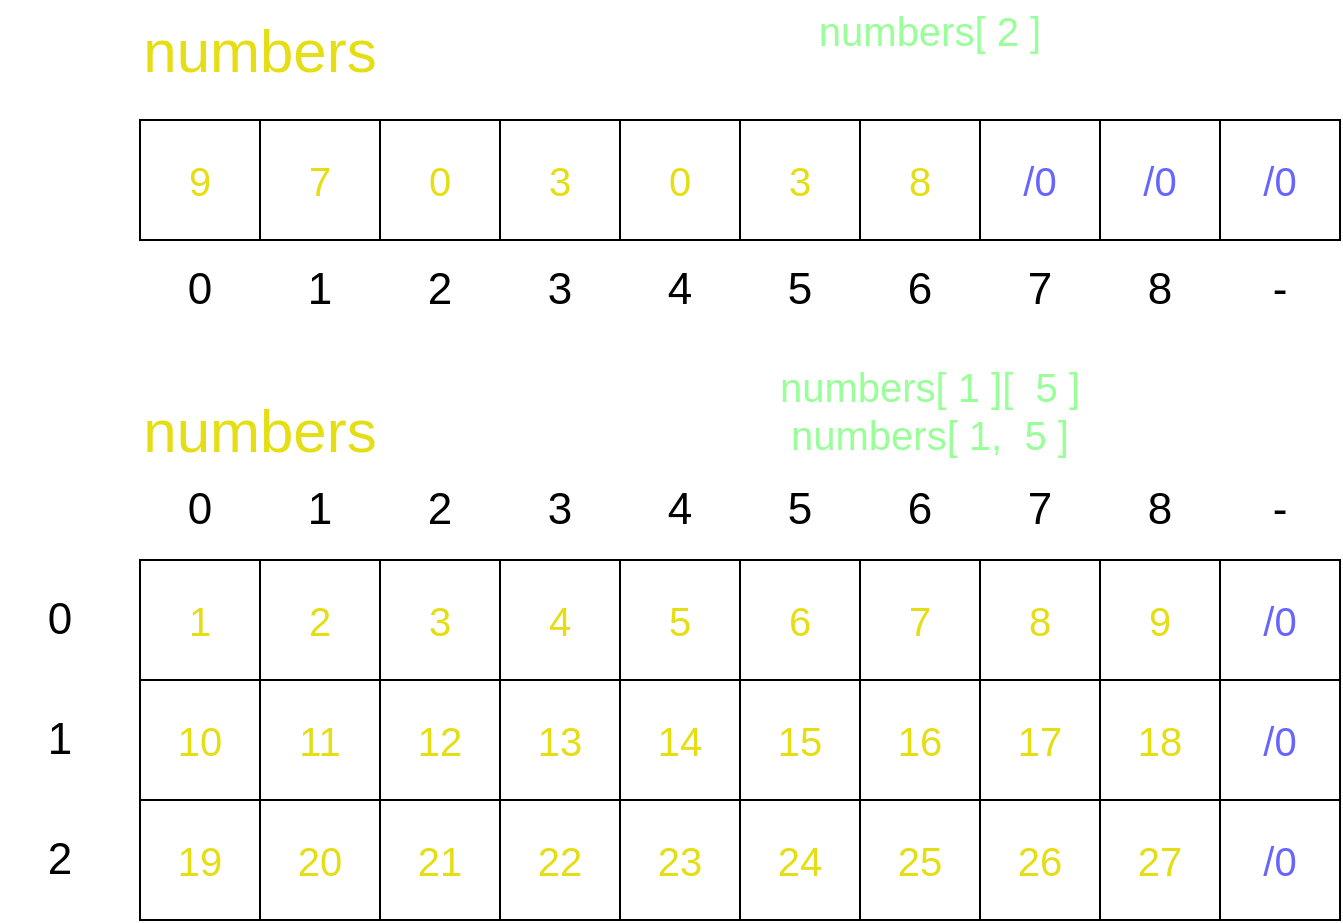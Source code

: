 <mxfile>
    <diagram id="wEl1YZaW915J6WLsh8jy" name="Page-1">
        <mxGraphModel dx="805" dy="479" grid="1" gridSize="10" guides="1" tooltips="1" connect="1" arrows="1" fold="1" page="1" pageScale="1" pageWidth="850" pageHeight="1100" math="0" shadow="0">
            <root>
                <mxCell id="0"/>
                <mxCell id="1" parent="0"/>
                <mxCell id="2" value="&lt;font style=&quot;font-size: 20px;&quot; color=&quot;#e5de15&quot;&gt;9&lt;/font&gt;" style="rounded=0;whiteSpace=wrap;html=1;" parent="1" vertex="1">
                    <mxGeometry x="160" y="80" width="60" height="60" as="geometry"/>
                </mxCell>
                <mxCell id="3" value="&lt;span style=&quot;color: rgb(229, 222, 21); font-size: 20px;&quot;&gt;7&lt;/span&gt;" style="rounded=0;whiteSpace=wrap;html=1;" parent="1" vertex="1">
                    <mxGeometry x="220" y="80" width="60" height="60" as="geometry"/>
                </mxCell>
                <mxCell id="4" value="&lt;span style=&quot;color: rgb(229, 222, 21); font-size: 20px;&quot;&gt;0&lt;/span&gt;" style="rounded=0;whiteSpace=wrap;html=1;" parent="1" vertex="1">
                    <mxGeometry x="280" y="80" width="60" height="60" as="geometry"/>
                </mxCell>
                <mxCell id="5" value="&lt;span style=&quot;color: rgb(229, 222, 21); font-size: 20px;&quot;&gt;3&lt;/span&gt;" style="rounded=0;whiteSpace=wrap;html=1;" parent="1" vertex="1">
                    <mxGeometry x="340" y="80" width="60" height="60" as="geometry"/>
                </mxCell>
                <mxCell id="6" value="&lt;span style=&quot;color: rgb(229, 222, 21); font-size: 20px;&quot;&gt;0&lt;/span&gt;" style="rounded=0;whiteSpace=wrap;html=1;" parent="1" vertex="1">
                    <mxGeometry x="400" y="80" width="60" height="60" as="geometry"/>
                </mxCell>
                <mxCell id="7" value="&lt;span style=&quot;color: rgba(0, 0, 0, 0); font-family: monospace; font-size: 0px; text-align: start;&quot;&gt;3&lt;/span&gt;" style="rounded=0;whiteSpace=wrap;html=1;" parent="1" vertex="1">
                    <mxGeometry x="460" y="80" width="60" height="60" as="geometry"/>
                </mxCell>
                <mxCell id="8" value="&lt;span style=&quot;color: rgb(229, 222, 21); font-size: 20px;&quot;&gt;8&lt;/span&gt;" style="rounded=0;whiteSpace=wrap;html=1;" parent="1" vertex="1">
                    <mxGeometry x="520" y="80" width="60" height="60" as="geometry"/>
                </mxCell>
                <mxCell id="9" value="&lt;span style=&quot;color: rgb(102, 102, 255); font-size: 20px;&quot;&gt;/0&lt;/span&gt;" style="rounded=0;whiteSpace=wrap;html=1;" parent="1" vertex="1">
                    <mxGeometry x="580" y="80" width="60" height="60" as="geometry"/>
                </mxCell>
                <mxCell id="10" value="&lt;span style=&quot;color: rgb(102, 102, 255); font-size: 20px;&quot;&gt;/0&lt;/span&gt;" style="rounded=0;whiteSpace=wrap;html=1;" parent="1" vertex="1">
                    <mxGeometry x="640" y="80" width="60" height="60" as="geometry"/>
                </mxCell>
                <mxCell id="11" value="&lt;font color=&quot;#6666ff&quot; style=&quot;font-size: 20px;&quot;&gt;/0&lt;/font&gt;" style="rounded=0;whiteSpace=wrap;html=1;" parent="1" vertex="1">
                    <mxGeometry x="700" y="80" width="60" height="60" as="geometry"/>
                </mxCell>
                <mxCell id="12" value="0" style="text;html=1;strokeColor=none;fillColor=none;align=center;verticalAlign=middle;whiteSpace=wrap;rounded=0;fontSize=22;" parent="1" vertex="1">
                    <mxGeometry x="160" y="150" width="60" height="30" as="geometry"/>
                </mxCell>
                <mxCell id="13" value="1" style="text;html=1;strokeColor=none;fillColor=none;align=center;verticalAlign=middle;whiteSpace=wrap;rounded=0;fontSize=22;" parent="1" vertex="1">
                    <mxGeometry x="220" y="150" width="60" height="30" as="geometry"/>
                </mxCell>
                <mxCell id="14" value="2" style="text;html=1;strokeColor=none;fillColor=none;align=center;verticalAlign=middle;whiteSpace=wrap;rounded=0;fontSize=22;" parent="1" vertex="1">
                    <mxGeometry x="280" y="150" width="60" height="30" as="geometry"/>
                </mxCell>
                <mxCell id="15" value="3" style="text;html=1;strokeColor=none;fillColor=none;align=center;verticalAlign=middle;whiteSpace=wrap;rounded=0;fontSize=22;" parent="1" vertex="1">
                    <mxGeometry x="340" y="150" width="60" height="30" as="geometry"/>
                </mxCell>
                <mxCell id="16" value="4" style="text;html=1;strokeColor=none;fillColor=none;align=center;verticalAlign=middle;whiteSpace=wrap;rounded=0;fontSize=22;" parent="1" vertex="1">
                    <mxGeometry x="400" y="150" width="60" height="30" as="geometry"/>
                </mxCell>
                <mxCell id="17" value="5" style="text;html=1;strokeColor=none;fillColor=none;align=center;verticalAlign=middle;whiteSpace=wrap;rounded=0;fontSize=22;" parent="1" vertex="1">
                    <mxGeometry x="460" y="150" width="60" height="30" as="geometry"/>
                </mxCell>
                <mxCell id="18" value="6" style="text;html=1;strokeColor=none;fillColor=none;align=center;verticalAlign=middle;whiteSpace=wrap;rounded=0;fontSize=22;" parent="1" vertex="1">
                    <mxGeometry x="520" y="150" width="60" height="30" as="geometry"/>
                </mxCell>
                <mxCell id="19" value="7" style="text;html=1;strokeColor=none;fillColor=none;align=center;verticalAlign=middle;whiteSpace=wrap;rounded=0;fontSize=22;" parent="1" vertex="1">
                    <mxGeometry x="580" y="150" width="60" height="30" as="geometry"/>
                </mxCell>
                <mxCell id="20" value="8" style="text;html=1;strokeColor=none;fillColor=none;align=center;verticalAlign=middle;whiteSpace=wrap;rounded=0;fontSize=22;" parent="1" vertex="1">
                    <mxGeometry x="640" y="150" width="60" height="30" as="geometry"/>
                </mxCell>
                <mxCell id="21" value="-" style="text;html=1;strokeColor=none;fillColor=none;align=center;verticalAlign=middle;whiteSpace=wrap;rounded=0;fontSize=22;" parent="1" vertex="1">
                    <mxGeometry x="700" y="150" width="60" height="30" as="geometry"/>
                </mxCell>
                <mxCell id="22" value="numbers" style="text;html=1;strokeColor=none;fillColor=none;align=center;verticalAlign=middle;whiteSpace=wrap;rounded=0;fontSize=30;fontColor=#e5de15;" parent="1" vertex="1">
                    <mxGeometry x="190" y="30" width="60" height="30" as="geometry"/>
                </mxCell>
                <mxCell id="33" value="&lt;font style=&quot;font-size: 20px;&quot; color=&quot;#e5de15&quot;&gt;1&lt;/font&gt;" style="rounded=0;whiteSpace=wrap;html=1;" vertex="1" parent="1">
                    <mxGeometry x="160" y="300" width="60" height="60" as="geometry"/>
                </mxCell>
                <mxCell id="34" value="&lt;span style=&quot;color: rgb(229, 222, 21); font-size: 20px;&quot;&gt;2&lt;/span&gt;" style="rounded=0;whiteSpace=wrap;html=1;" vertex="1" parent="1">
                    <mxGeometry x="220" y="300" width="60" height="60" as="geometry"/>
                </mxCell>
                <mxCell id="35" value="&lt;font color=&quot;#e5de15&quot;&gt;&lt;span style=&quot;font-size: 20px;&quot;&gt;3&lt;/span&gt;&lt;/font&gt;" style="rounded=0;whiteSpace=wrap;html=1;" vertex="1" parent="1">
                    <mxGeometry x="280" y="300" width="60" height="60" as="geometry"/>
                </mxCell>
                <mxCell id="36" value="&lt;span style=&quot;color: rgb(229, 222, 21); font-size: 20px;&quot;&gt;4&lt;/span&gt;" style="rounded=0;whiteSpace=wrap;html=1;" vertex="1" parent="1">
                    <mxGeometry x="340" y="300" width="60" height="60" as="geometry"/>
                </mxCell>
                <mxCell id="37" value="&lt;span style=&quot;color: rgb(229, 222, 21); font-size: 20px;&quot;&gt;5&lt;/span&gt;" style="rounded=0;whiteSpace=wrap;html=1;" vertex="1" parent="1">
                    <mxGeometry x="400" y="300" width="60" height="60" as="geometry"/>
                </mxCell>
                <mxCell id="38" value="&lt;font color=&quot;#e5de15&quot;&gt;&lt;span style=&quot;font-size: 20px;&quot;&gt;6&lt;/span&gt;&lt;/font&gt;" style="rounded=0;whiteSpace=wrap;html=1;" vertex="1" parent="1">
                    <mxGeometry x="460" y="300" width="60" height="60" as="geometry"/>
                </mxCell>
                <mxCell id="39" value="&lt;span style=&quot;color: rgb(229, 222, 21); font-size: 20px;&quot;&gt;7&lt;/span&gt;" style="rounded=0;whiteSpace=wrap;html=1;" vertex="1" parent="1">
                    <mxGeometry x="520" y="300" width="60" height="60" as="geometry"/>
                </mxCell>
                <mxCell id="40" value="&lt;span style=&quot;color: rgb(229, 222, 21); font-size: 20px;&quot;&gt;8&lt;/span&gt;" style="rounded=0;whiteSpace=wrap;html=1;" vertex="1" parent="1">
                    <mxGeometry x="580" y="300" width="60" height="60" as="geometry"/>
                </mxCell>
                <mxCell id="41" value="&lt;span style=&quot;color: rgb(229, 222, 21); font-size: 20px;&quot;&gt;9&lt;/span&gt;" style="rounded=0;whiteSpace=wrap;html=1;" vertex="1" parent="1">
                    <mxGeometry x="640" y="300" width="60" height="60" as="geometry"/>
                </mxCell>
                <mxCell id="42" value="&lt;font style=&quot;font-size: 20px;&quot;&gt;/0&lt;/font&gt;" style="rounded=0;whiteSpace=wrap;html=1;fontColor=#6666FF;" vertex="1" parent="1">
                    <mxGeometry x="700" y="300" width="60" height="60" as="geometry"/>
                </mxCell>
                <mxCell id="43" value="0" style="text;html=1;strokeColor=none;fillColor=none;align=center;verticalAlign=middle;whiteSpace=wrap;rounded=0;fontSize=22;" vertex="1" parent="1">
                    <mxGeometry x="160" y="260" width="60" height="30" as="geometry"/>
                </mxCell>
                <mxCell id="44" value="1" style="text;html=1;strokeColor=none;fillColor=none;align=center;verticalAlign=middle;whiteSpace=wrap;rounded=0;fontSize=22;" vertex="1" parent="1">
                    <mxGeometry x="220" y="260" width="60" height="30" as="geometry"/>
                </mxCell>
                <mxCell id="45" value="2" style="text;html=1;strokeColor=none;fillColor=none;align=center;verticalAlign=middle;whiteSpace=wrap;rounded=0;fontSize=22;" vertex="1" parent="1">
                    <mxGeometry x="280" y="260" width="60" height="30" as="geometry"/>
                </mxCell>
                <mxCell id="46" value="3" style="text;html=1;strokeColor=none;fillColor=none;align=center;verticalAlign=middle;whiteSpace=wrap;rounded=0;fontSize=22;" vertex="1" parent="1">
                    <mxGeometry x="340" y="260" width="60" height="30" as="geometry"/>
                </mxCell>
                <mxCell id="47" value="4" style="text;html=1;strokeColor=none;fillColor=none;align=center;verticalAlign=middle;whiteSpace=wrap;rounded=0;fontSize=22;" vertex="1" parent="1">
                    <mxGeometry x="400" y="260" width="60" height="30" as="geometry"/>
                </mxCell>
                <mxCell id="48" value="5" style="text;html=1;strokeColor=none;fillColor=none;align=center;verticalAlign=middle;whiteSpace=wrap;rounded=0;fontSize=22;" vertex="1" parent="1">
                    <mxGeometry x="460" y="260" width="60" height="30" as="geometry"/>
                </mxCell>
                <mxCell id="49" value="6" style="text;html=1;strokeColor=none;fillColor=none;align=center;verticalAlign=middle;whiteSpace=wrap;rounded=0;fontSize=22;" vertex="1" parent="1">
                    <mxGeometry x="520" y="260" width="60" height="30" as="geometry"/>
                </mxCell>
                <mxCell id="50" value="7" style="text;html=1;strokeColor=none;fillColor=none;align=center;verticalAlign=middle;whiteSpace=wrap;rounded=0;fontSize=22;" vertex="1" parent="1">
                    <mxGeometry x="580" y="260" width="60" height="30" as="geometry"/>
                </mxCell>
                <mxCell id="51" value="8" style="text;html=1;strokeColor=none;fillColor=none;align=center;verticalAlign=middle;whiteSpace=wrap;rounded=0;fontSize=22;" vertex="1" parent="1">
                    <mxGeometry x="640" y="260" width="60" height="30" as="geometry"/>
                </mxCell>
                <mxCell id="52" value="-" style="text;html=1;strokeColor=none;fillColor=none;align=center;verticalAlign=middle;whiteSpace=wrap;rounded=0;fontSize=22;" vertex="1" parent="1">
                    <mxGeometry x="700" y="260" width="60" height="30" as="geometry"/>
                </mxCell>
                <mxCell id="53" value="&lt;font style=&quot;font-size: 20px;&quot; color=&quot;#e5de15&quot;&gt;10&lt;/font&gt;" style="rounded=0;whiteSpace=wrap;html=1;" vertex="1" parent="1">
                    <mxGeometry x="160" y="360" width="60" height="60" as="geometry"/>
                </mxCell>
                <mxCell id="54" value="&lt;span style=&quot;color: rgb(229, 222, 21); font-size: 20px;&quot;&gt;11&lt;/span&gt;" style="rounded=0;whiteSpace=wrap;html=1;" vertex="1" parent="1">
                    <mxGeometry x="220" y="360" width="60" height="60" as="geometry"/>
                </mxCell>
                <mxCell id="55" value="&lt;span style=&quot;color: rgb(229, 222, 21); font-size: 20px;&quot;&gt;12&lt;/span&gt;" style="rounded=0;whiteSpace=wrap;html=1;" vertex="1" parent="1">
                    <mxGeometry x="280" y="360" width="60" height="60" as="geometry"/>
                </mxCell>
                <mxCell id="56" value="&lt;span style=&quot;color: rgb(229, 222, 21); font-size: 20px;&quot;&gt;13&lt;/span&gt;" style="rounded=0;whiteSpace=wrap;html=1;" vertex="1" parent="1">
                    <mxGeometry x="340" y="360" width="60" height="60" as="geometry"/>
                </mxCell>
                <mxCell id="57" value="&lt;span style=&quot;color: rgb(229, 222, 21); font-size: 20px;&quot;&gt;14&lt;/span&gt;" style="rounded=0;whiteSpace=wrap;html=1;" vertex="1" parent="1">
                    <mxGeometry x="400" y="360" width="60" height="60" as="geometry"/>
                </mxCell>
                <mxCell id="58" value="&lt;font color=&quot;#e5de15&quot;&gt;&lt;span style=&quot;font-size: 20px;&quot;&gt;15&lt;/span&gt;&lt;/font&gt;" style="rounded=0;whiteSpace=wrap;html=1;" vertex="1" parent="1">
                    <mxGeometry x="460" y="360" width="60" height="60" as="geometry"/>
                </mxCell>
                <mxCell id="59" value="&lt;span style=&quot;color: rgb(229, 222, 21); font-size: 20px;&quot;&gt;16&lt;/span&gt;" style="rounded=0;whiteSpace=wrap;html=1;" vertex="1" parent="1">
                    <mxGeometry x="520" y="360" width="60" height="60" as="geometry"/>
                </mxCell>
                <mxCell id="60" value="&lt;span style=&quot;color: rgb(229, 222, 21); font-size: 20px;&quot;&gt;17&lt;/span&gt;" style="rounded=0;whiteSpace=wrap;html=1;" vertex="1" parent="1">
                    <mxGeometry x="580" y="360" width="60" height="60" as="geometry"/>
                </mxCell>
                <mxCell id="61" value="&lt;span style=&quot;color: rgb(229, 222, 21); font-size: 20px;&quot;&gt;18&lt;/span&gt;" style="rounded=0;whiteSpace=wrap;html=1;" vertex="1" parent="1">
                    <mxGeometry x="640" y="360" width="60" height="60" as="geometry"/>
                </mxCell>
                <mxCell id="62" value="&lt;font color=&quot;#6666ff&quot; style=&quot;font-size: 20px;&quot;&gt;/0&lt;/font&gt;" style="rounded=0;whiteSpace=wrap;html=1;" vertex="1" parent="1">
                    <mxGeometry x="700" y="360" width="60" height="60" as="geometry"/>
                </mxCell>
                <mxCell id="63" value="&lt;font style=&quot;font-size: 20px;&quot; color=&quot;#e5de15&quot;&gt;19&lt;/font&gt;" style="rounded=0;whiteSpace=wrap;html=1;" vertex="1" parent="1">
                    <mxGeometry x="160" y="420" width="60" height="60" as="geometry"/>
                </mxCell>
                <mxCell id="64" value="&lt;span style=&quot;color: rgb(229, 222, 21); font-size: 20px;&quot;&gt;20&lt;/span&gt;" style="rounded=0;whiteSpace=wrap;html=1;" vertex="1" parent="1">
                    <mxGeometry x="220" y="420" width="60" height="60" as="geometry"/>
                </mxCell>
                <mxCell id="65" value="&lt;span style=&quot;color: rgb(229, 222, 21); font-size: 20px;&quot;&gt;21&lt;/span&gt;" style="rounded=0;whiteSpace=wrap;html=1;" vertex="1" parent="1">
                    <mxGeometry x="280" y="420" width="60" height="60" as="geometry"/>
                </mxCell>
                <mxCell id="66" value="&lt;span style=&quot;color: rgb(229, 222, 21); font-size: 20px;&quot;&gt;22&lt;/span&gt;" style="rounded=0;whiteSpace=wrap;html=1;" vertex="1" parent="1">
                    <mxGeometry x="340" y="420" width="60" height="60" as="geometry"/>
                </mxCell>
                <mxCell id="67" value="&lt;span style=&quot;color: rgb(229, 222, 21); font-size: 20px;&quot;&gt;23&lt;/span&gt;" style="rounded=0;whiteSpace=wrap;html=1;" vertex="1" parent="1">
                    <mxGeometry x="400" y="420" width="60" height="60" as="geometry"/>
                </mxCell>
                <mxCell id="68" value="&lt;font color=&quot;#e5de15&quot;&gt;&lt;span style=&quot;font-size: 20px;&quot;&gt;24&lt;/span&gt;&lt;/font&gt;" style="rounded=0;whiteSpace=wrap;html=1;" vertex="1" parent="1">
                    <mxGeometry x="460" y="420" width="60" height="60" as="geometry"/>
                </mxCell>
                <mxCell id="69" value="&lt;span style=&quot;color: rgb(229, 222, 21); font-size: 20px;&quot;&gt;25&lt;/span&gt;" style="rounded=0;whiteSpace=wrap;html=1;" vertex="1" parent="1">
                    <mxGeometry x="520" y="420" width="60" height="60" as="geometry"/>
                </mxCell>
                <mxCell id="70" value="&lt;span style=&quot;color: rgb(229, 222, 21); font-size: 20px;&quot;&gt;26&lt;/span&gt;" style="rounded=0;whiteSpace=wrap;html=1;" vertex="1" parent="1">
                    <mxGeometry x="580" y="420" width="60" height="60" as="geometry"/>
                </mxCell>
                <mxCell id="71" value="&lt;span style=&quot;color: rgb(229, 222, 21); font-size: 20px;&quot;&gt;27&lt;/span&gt;" style="rounded=0;whiteSpace=wrap;html=1;" vertex="1" parent="1">
                    <mxGeometry x="640" y="420" width="60" height="60" as="geometry"/>
                </mxCell>
                <mxCell id="72" value="&lt;font color=&quot;#6666ff&quot; style=&quot;font-size: 20px;&quot;&gt;/0&lt;/font&gt;" style="rounded=0;whiteSpace=wrap;html=1;" vertex="1" parent="1">
                    <mxGeometry x="700" y="420" width="60" height="60" as="geometry"/>
                </mxCell>
                <mxCell id="74" value="0" style="text;html=1;strokeColor=none;fillColor=none;align=center;verticalAlign=middle;whiteSpace=wrap;rounded=0;fontSize=22;" vertex="1" parent="1">
                    <mxGeometry x="90" y="315" width="60" height="30" as="geometry"/>
                </mxCell>
                <mxCell id="75" value="1" style="text;html=1;strokeColor=none;fillColor=none;align=center;verticalAlign=middle;whiteSpace=wrap;rounded=0;fontSize=22;" vertex="1" parent="1">
                    <mxGeometry x="90" y="375" width="60" height="30" as="geometry"/>
                </mxCell>
                <mxCell id="76" value="2" style="text;html=1;strokeColor=none;fillColor=none;align=center;verticalAlign=middle;whiteSpace=wrap;rounded=0;fontSize=22;" vertex="1" parent="1">
                    <mxGeometry x="90" y="435" width="60" height="30" as="geometry"/>
                </mxCell>
                <mxCell id="77" value="numbers" style="text;html=1;strokeColor=none;fillColor=none;align=center;verticalAlign=middle;whiteSpace=wrap;rounded=0;fontSize=30;fontColor=#e5de15;" vertex="1" parent="1">
                    <mxGeometry x="190" y="220" width="60" height="30" as="geometry"/>
                </mxCell>
                <mxCell id="79" value="numbers[ 2 ]" style="text;html=1;strokeColor=none;fillColor=none;align=center;verticalAlign=middle;whiteSpace=wrap;rounded=0;fontColor=#99FF99;fontSize=20;" vertex="1" parent="1">
                    <mxGeometry x="460" y="20" width="190" height="30" as="geometry"/>
                </mxCell>
                <mxCell id="80" value="numbers[ 1 ][&amp;nbsp; 5 ]&lt;br&gt;numbers[ 1,&amp;nbsp; 5 ]" style="text;html=1;strokeColor=none;fillColor=none;align=center;verticalAlign=middle;whiteSpace=wrap;rounded=0;fontColor=#99FF99;fontSize=20;" vertex="1" parent="1">
                    <mxGeometry x="460" y="210" width="190" height="30" as="geometry"/>
                </mxCell>
                <mxCell id="82" value="&lt;span style=&quot;color: rgb(229, 222, 21); font-size: 20px;&quot;&gt;3&lt;/span&gt;" style="rounded=0;whiteSpace=wrap;html=1;" vertex="1" parent="1">
                    <mxGeometry x="460" y="80" width="60" height="60" as="geometry"/>
                </mxCell>
            </root>
        </mxGraphModel>
    </diagram>
</mxfile>